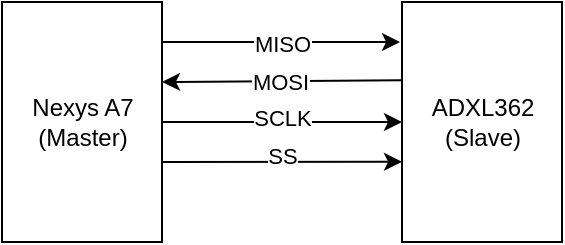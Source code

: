 <mxfile>
    <diagram id="wJMAT0WZl0KdcldSGL7h" name="Top">
        <mxGraphModel dx="540" dy="795" grid="1" gridSize="10" guides="1" tooltips="1" connect="1" arrows="1" fold="1" page="1" pageScale="1" pageWidth="1000" pageHeight="1000" math="0" shadow="0">
            <root>
                <mxCell id="0"/>
                <mxCell id="1" parent="0"/>
                <mxCell id="6" style="edgeStyle=none;html=1;" parent="1" source="2" target="4" edge="1">
                    <mxGeometry relative="1" as="geometry"/>
                </mxCell>
                <mxCell id="12" value="SCLK" style="edgeLabel;html=1;align=center;verticalAlign=middle;resizable=0;points=[];" parent="6" vertex="1" connectable="0">
                    <mxGeometry x="-0.083" y="2" relative="1" as="geometry">
                        <mxPoint x="5" as="offset"/>
                    </mxGeometry>
                </mxCell>
                <UserObject label="Nexys A7&lt;div&gt;(Master)&lt;/div&gt;" link="data:page/id,qymLlKCSjgU6qVp2lkGL" id="2">
                    <mxCell style="externalPins=0;recursiveResize=0;shadow=0;dashed=0;align=center;html=1;strokeWidth=1;shape=mxgraph.rtl.abstract.entity;container=1;collapsible=0;kind=sequential;drawPins=0;left=3;right=2;bottom=0;top=0;" parent="1" vertex="1">
                        <mxGeometry x="120" y="160" width="80" height="120" as="geometry"/>
                    </mxCell>
                </UserObject>
                <UserObject label="ADXL362&lt;div&gt;(Slave)&lt;/div&gt;" link="data:page/id,mjlGQmqFJtB0V9QP2x_z" id="4">
                    <mxCell style="externalPins=0;recursiveResize=0;shadow=0;dashed=0;align=center;html=1;strokeWidth=1;shape=mxgraph.rtl.abstract.entity;container=1;collapsible=0;kind=sequential;drawPins=0;left=3;right=2;bottom=0;top=0;" parent="1" vertex="1">
                        <mxGeometry x="320" y="160" width="80" height="120" as="geometry"/>
                    </mxCell>
                </UserObject>
                <mxCell id="7" style="edgeStyle=none;html=1;exitX=0;exitY=0;exitDx=80;exitDy=80;exitPerimeter=0;entryX=0;entryY=0.666;entryDx=0;entryDy=0;entryPerimeter=0;" parent="1" source="2" target="4" edge="1">
                    <mxGeometry relative="1" as="geometry"/>
                </mxCell>
                <mxCell id="14" value="SS" style="edgeLabel;html=1;align=center;verticalAlign=middle;resizable=0;points=[];" parent="7" vertex="1" connectable="0">
                    <mxGeometry x="0.003" y="3" relative="1" as="geometry">
                        <mxPoint as="offset"/>
                    </mxGeometry>
                </mxCell>
                <mxCell id="8" style="edgeStyle=none;html=1;exitX=0;exitY=0;exitDx=80;exitDy=40;exitPerimeter=0;" parent="1" edge="1">
                    <mxGeometry relative="1" as="geometry">
                        <mxPoint x="200" y="180" as="sourcePoint"/>
                        <mxPoint x="319" y="180" as="targetPoint"/>
                    </mxGeometry>
                </mxCell>
                <mxCell id="10" value="MISO" style="edgeLabel;html=1;align=center;verticalAlign=middle;resizable=0;points=[];" parent="8" vertex="1" connectable="0">
                    <mxGeometry x="-0.325" y="-1" relative="1" as="geometry">
                        <mxPoint x="20" as="offset"/>
                    </mxGeometry>
                </mxCell>
                <mxCell id="9" style="edgeStyle=none;html=1;exitX=-0.004;exitY=0.326;exitDx=0;exitDy=0;exitPerimeter=0;entryX=0;entryY=0;entryDx=80;entryDy=40;entryPerimeter=0;" parent="1" source="4" target="2" edge="1">
                    <mxGeometry relative="1" as="geometry"/>
                </mxCell>
                <mxCell id="11" value="MOSI" style="edgeLabel;html=1;align=center;verticalAlign=middle;resizable=0;points=[];" parent="9" vertex="1" connectable="0">
                    <mxGeometry x="0.016" relative="1" as="geometry">
                        <mxPoint as="offset"/>
                    </mxGeometry>
                </mxCell>
            </root>
        </mxGraphModel>
    </diagram>
    <diagram id="qymLlKCSjgU6qVp2lkGL" name="Master">
        <mxGraphModel dx="2326" dy="795" grid="1" gridSize="10" guides="1" tooltips="1" connect="1" arrows="1" fold="1" page="1" pageScale="1" pageWidth="1000" pageHeight="1000" math="0" shadow="0">
            <root>
                <mxCell id="0"/>
                <mxCell id="1" parent="0"/>
                <mxCell id="9oZtIfxJUKN8xZ-itJ0e-8" style="edgeStyle=none;html=1;exitX=0;exitY=0;exitDx=140;exitDy=160;exitPerimeter=0;entryX=0;entryY=0;entryDx=0;entryDy=20;entryPerimeter=0;" edge="1" parent="1" source="9oZtIfxJUKN8xZ-itJ0e-1" target="9oZtIfxJUKN8xZ-itJ0e-52">
                    <mxGeometry relative="1" as="geometry">
                        <mxPoint x="950" y="520" as="targetPoint"/>
                    </mxGeometry>
                </mxCell>
                <mxCell id="9oZtIfxJUKN8xZ-itJ0e-10" style="edgeStyle=orthogonalEdgeStyle;html=1;entryX=0;entryY=0;entryDx=40;entryDy=0;entryPerimeter=0;exitX=0.567;exitY=0.996;exitDx=0;exitDy=0;exitPerimeter=0;" edge="1" parent="1" source="9oZtIfxJUKN8xZ-itJ0e-1" target="9oZtIfxJUKN8xZ-itJ0e-43">
                    <mxGeometry relative="1" as="geometry">
                        <mxPoint x="500" y="510" as="targetPoint"/>
                        <Array as="points">
                            <mxPoint x="399" y="610"/>
                            <mxPoint x="235" y="610"/>
                            <mxPoint x="235" y="510"/>
                            <mxPoint x="110" y="510"/>
                        </Array>
                    </mxGeometry>
                </mxCell>
                <mxCell id="9oZtIfxJUKN8xZ-itJ0e-49" value="datasize" style="edgeLabel;html=1;align=center;verticalAlign=middle;resizable=0;points=[];" vertex="1" connectable="0" parent="9oZtIfxJUKN8xZ-itJ0e-10">
                    <mxGeometry x="0.782" y="1" relative="1" as="geometry">
                        <mxPoint x="14" as="offset"/>
                    </mxGeometry>
                </mxCell>
                <mxCell id="9oZtIfxJUKN8xZ-itJ0e-1" value="&lt;font style=&quot;font-size: 24px;&quot;&gt;Control Unit&lt;/font&gt;" style="externalPins=0;recursiveResize=0;shadow=0;dashed=0;align=center;html=1;strokeWidth=1;shape=mxgraph.rtl.abstract.entity;container=1;collapsible=0;kind=sequential;drawPins=0;left=3;right=2;bottom=0;top=0;" vertex="1" parent="1">
                    <mxGeometry x="320" y="360" width="140" height="240" as="geometry"/>
                </mxCell>
                <mxCell id="9oZtIfxJUKN8xZ-itJ0e-2" value="ACTIVE BTN" style="externalPins=0;recursiveResize=0;shadow=0;dashed=0;align=center;html=1;strokeWidth=1;shape=mxgraph.rtl.abstract.entity;container=1;collapsible=0;kind=input;drawPins=0;left=0;right=1;bottom=0;top=0;" vertex="1" parent="1">
                    <mxGeometry x="140" y="465" width="100" height="30" as="geometry"/>
                </mxCell>
                <mxCell id="9oZtIfxJUKN8xZ-itJ0e-16" value="Byte&lt;div&gt;Counter&lt;/div&gt;" style="externalPins=0;recursiveResize=0;shadow=0;dashed=0;align=center;html=1;strokeWidth=1;shape=mxgraph.rtl.abstract.entity;container=1;collapsible=0;kind=sequential;drawPins=0;left=3;right=2;bottom=0;top=0;" vertex="1" parent="1">
                    <mxGeometry x="360" y="140" width="60" height="80" as="geometry"/>
                </mxCell>
                <mxCell id="9oZtIfxJUKN8xZ-itJ0e-19" value="" style="triangle;whiteSpace=wrap;html=1;" vertex="1" parent="9oZtIfxJUKN8xZ-itJ0e-16">
                    <mxGeometry y="50" width="10" height="20" as="geometry"/>
                </mxCell>
                <mxCell id="9oZtIfxJUKN8xZ-itJ0e-17" style="edgeStyle=none;html=1;entryX=0;entryY=0;entryDx=0;entryDy=120;entryPerimeter=0;" edge="1" parent="1" source="9oZtIfxJUKN8xZ-itJ0e-2" target="9oZtIfxJUKN8xZ-itJ0e-1">
                    <mxGeometry relative="1" as="geometry"/>
                </mxCell>
                <mxCell id="9oZtIfxJUKN8xZ-itJ0e-20" value="CLK" style="externalPins=0;recursiveResize=0;shadow=0;dashed=0;align=center;html=1;strokeWidth=1;shape=mxgraph.rtl.abstract.entity;container=1;collapsible=0;kind=input;drawPins=0;left=0;right=1;bottom=0;top=0;" vertex="1" parent="1">
                    <mxGeometry x="80" y="180" width="60" height="20" as="geometry"/>
                </mxCell>
                <mxCell id="9oZtIfxJUKN8xZ-itJ0e-30" style="edgeStyle=orthogonalEdgeStyle;html=1;exitX=0;exitY=0;exitDx=40;exitDy=40;exitPerimeter=0;entryX=0;entryY=0.5;entryDx=0;entryDy=0;" edge="1" parent="1" source="9oZtIfxJUKN8xZ-itJ0e-21" target="9oZtIfxJUKN8xZ-itJ0e-19">
                    <mxGeometry relative="1" as="geometry"/>
                </mxCell>
                <mxCell id="9oZtIfxJUKN8xZ-itJ0e-21" value="clk&amp;nbsp;&lt;div&gt;div&lt;/div&gt;" style="externalPins=0;recursiveResize=0;shadow=0;dashed=0;align=center;html=1;strokeWidth=1;shape=mxgraph.rtl.abstract.entity;left=,:clk;right=,:np;top=0;bottom=0;drawPins=0;snapToPoint=1;resizable=0;editable=1;" vertex="1" parent="1">
                    <mxGeometry x="240" y="150" width="40" height="60" as="geometry"/>
                </mxCell>
                <mxCell id="9oZtIfxJUKN8xZ-itJ0e-22" style="edgeStyle=none;html=1;entryX=0;entryY=0;entryDx=0;entryDy=40;entryPerimeter=0;" edge="1" parent="1" source="9oZtIfxJUKN8xZ-itJ0e-20" target="9oZtIfxJUKN8xZ-itJ0e-21">
                    <mxGeometry relative="1" as="geometry"/>
                </mxCell>
                <mxCell id="9oZtIfxJUKN8xZ-itJ0e-23" value="1" style="externalPins=0;recursiveResize=0;shadow=0;dashed=0;align=center;html=1;strokeWidth=1;shape=mxgraph.rtl.abstract.entity;container=1;collapsible=0;kind=input;drawPins=0;left=0;right=1;bottom=0;top=0;" vertex="1" parent="1">
                    <mxGeometry x="170" y="160" width="40" height="10" as="geometry"/>
                </mxCell>
                <mxCell id="9oZtIfxJUKN8xZ-itJ0e-24" style="edgeStyle=none;html=1;entryX=0.004;entryY=0.242;entryDx=0;entryDy=0;entryPerimeter=0;" edge="1" parent="1" source="9oZtIfxJUKN8xZ-itJ0e-23" target="9oZtIfxJUKN8xZ-itJ0e-21">
                    <mxGeometry relative="1" as="geometry"/>
                </mxCell>
                <mxCell id="9oZtIfxJUKN8xZ-itJ0e-26" style="edgeStyle=orthogonalEdgeStyle;html=1;entryX=0;entryY=0;entryDx=0;entryDy=60;entryPerimeter=0;" edge="1" parent="1" target="9oZtIfxJUKN8xZ-itJ0e-1">
                    <mxGeometry relative="1" as="geometry">
                        <mxPoint x="280" y="190" as="sourcePoint"/>
                    </mxGeometry>
                </mxCell>
                <mxCell id="9oZtIfxJUKN8xZ-itJ0e-57" value="sclk" style="edgeLabel;html=1;align=center;verticalAlign=middle;resizable=0;points=[];" vertex="1" connectable="0" parent="9oZtIfxJUKN8xZ-itJ0e-26">
                    <mxGeometry x="-0.941" y="1" relative="1" as="geometry">
                        <mxPoint x="12" y="1" as="offset"/>
                    </mxGeometry>
                </mxCell>
                <mxCell id="9oZtIfxJUKN8xZ-itJ0e-27" value="5 x 1" style="externalPins=0;recursiveResize=0;shadow=0;dashed=0;align=center;html=1;strokeWidth=1;shape=mxgraph.rtl.abstract.entity;container=1;collapsible=0;kind=mux;drawPins=0;left=4;right=1;bottom=0;top=0;" vertex="1" parent="1">
                    <mxGeometry x="570" y="220" width="30" height="100" as="geometry"/>
                </mxCell>
                <mxCell id="9oZtIfxJUKN8xZ-itJ0e-28" style="edgeStyle=orthogonalEdgeStyle;html=1;exitX=0;exitY=0;exitDx=140;exitDy=80;exitPerimeter=0;entryX=0.071;entryY=0.499;entryDx=0;entryDy=0;entryPerimeter=0;" edge="1" parent="1" target="9oZtIfxJUKN8xZ-itJ0e-27">
                    <mxGeometry relative="1" as="geometry">
                        <mxPoint x="459" y="440.0" as="sourcePoint"/>
                        <mxPoint x="567.35" y="271.6" as="targetPoint"/>
                        <Array as="points">
                            <mxPoint x="519" y="440"/>
                            <mxPoint x="519" y="270"/>
                        </Array>
                    </mxGeometry>
                </mxCell>
                <mxCell id="9oZtIfxJUKN8xZ-itJ0e-51" value="Data" style="edgeLabel;html=1;align=center;verticalAlign=middle;resizable=0;points=[];" vertex="1" connectable="0" parent="9oZtIfxJUKN8xZ-itJ0e-28">
                    <mxGeometry x="0.673" y="1" relative="1" as="geometry">
                        <mxPoint as="offset"/>
                    </mxGeometry>
                </mxCell>
                <mxCell id="9oZtIfxJUKN8xZ-itJ0e-31" style="edgeStyle=orthogonalEdgeStyle;html=1;entryX=0;entryY=0;entryDx=0;entryDy=20;entryPerimeter=0;exitX=1.002;exitY=0.217;exitDx=0;exitDy=0;exitPerimeter=0;" edge="1" parent="1">
                    <mxGeometry relative="1" as="geometry">
                        <mxPoint x="420.0" y="157.36" as="sourcePoint"/>
                        <mxPoint x="359.88" y="160" as="targetPoint"/>
                        <Array as="points">
                            <mxPoint x="339.88" y="120"/>
                        </Array>
                    </mxGeometry>
                </mxCell>
                <mxCell id="9oZtIfxJUKN8xZ-itJ0e-33" style="edgeStyle=orthogonalEdgeStyle;html=1;exitX=0;exitY=0;exitDx=60.0;exitDy=30;exitPerimeter=0;entryX=0.517;entryY=0.091;entryDx=0;entryDy=0;entryPerimeter=0;" edge="1" parent="1" source="9oZtIfxJUKN8xZ-itJ0e-16" target="9oZtIfxJUKN8xZ-itJ0e-27">
                    <mxGeometry relative="1" as="geometry">
                        <Array as="points">
                            <mxPoint x="586" y="170"/>
                            <mxPoint x="586" y="219"/>
                        </Array>
                    </mxGeometry>
                </mxCell>
                <mxCell id="9oZtIfxJUKN8xZ-itJ0e-36" value="PISO" style="externalPins=0;recursiveResize=0;shadow=0;dashed=0;align=center;html=1;strokeWidth=1;shape=mxgraph.rtl.abstract.entity;container=1;collapsible=0;kind=sequential;drawPins=0;left=3;right=2;bottom=0;top=0;" vertex="1" parent="1">
                    <mxGeometry x="690" y="250.0" width="70" height="80" as="geometry"/>
                </mxCell>
                <mxCell id="9oZtIfxJUKN8xZ-itJ0e-37" value="" style="triangle;whiteSpace=wrap;html=1;" vertex="1" parent="9oZtIfxJUKN8xZ-itJ0e-36">
                    <mxGeometry y="50" width="10" height="20" as="geometry"/>
                </mxCell>
                <mxCell id="9oZtIfxJUKN8xZ-itJ0e-39" value="Pin" style="text;html=1;align=center;verticalAlign=middle;resizable=0;points=[];autosize=1;strokeColor=none;fillColor=none;" vertex="1" parent="9oZtIfxJUKN8xZ-itJ0e-36">
                    <mxGeometry x="-10" y="5.0" width="40" height="30" as="geometry"/>
                </mxCell>
                <mxCell id="9oZtIfxJUKN8xZ-itJ0e-40" value="Sout" style="text;html=1;align=center;verticalAlign=middle;resizable=0;points=[];autosize=1;strokeColor=none;fillColor=none;" vertex="1" parent="9oZtIfxJUKN8xZ-itJ0e-36">
                    <mxGeometry x="20" y="5.0" width="50" height="30" as="geometry"/>
                </mxCell>
                <mxCell id="9oZtIfxJUKN8xZ-itJ0e-38" style="edgeStyle=none;html=1;exitX=0;exitY=0;exitDx=30.0;exitDy=50;exitPerimeter=0;entryX=0;entryY=0;entryDx=0;entryDy=20;entryPerimeter=0;" edge="1" parent="1" source="9oZtIfxJUKN8xZ-itJ0e-27" target="9oZtIfxJUKN8xZ-itJ0e-36">
                    <mxGeometry relative="1" as="geometry"/>
                </mxCell>
                <mxCell id="9oZtIfxJUKN8xZ-itJ0e-41" value="MOSI" style="externalPins=0;recursiveResize=0;shadow=0;dashed=0;align=center;html=1;strokeWidth=1;shape=mxgraph.rtl.abstract.entity;container=1;collapsible=0;kind=output;drawPins=0;left=1;right=0;bottom=0;top=0;" vertex="1" parent="1">
                    <mxGeometry x="820" y="260" width="80" height="20" as="geometry"/>
                </mxCell>
                <mxCell id="9oZtIfxJUKN8xZ-itJ0e-42" style="edgeStyle=none;html=1;entryX=0;entryY=0;entryDx=0;entryDy=10;entryPerimeter=0;" edge="1" parent="1" source="9oZtIfxJUKN8xZ-itJ0e-40" target="9oZtIfxJUKN8xZ-itJ0e-41">
                    <mxGeometry relative="1" as="geometry"/>
                </mxCell>
                <mxCell id="9oZtIfxJUKN8xZ-itJ0e-43" value="≥" style="externalPins=0;recursiveResize=0;shadow=0;dashed=0;align=center;strokeWidth=1;shape=mxgraph.rtl.abstract.entity;container=0;collapsible=0;kind=combinational;drawPins=1;left=+:i;right=:o;bottom=0;top=ge:i;bottomAnchor=middle;topRot=270;topAnchor=middle;bottomRot=90;leftAnchor=left;leftRot=0;rightAnchor=right;rightRot=180;fontSize=40;spacingTop=-12;spacingLeft=2;editable=0;resizable=0;" vertex="1" parent="1">
                    <mxGeometry x="70" y="530" width="80" height="80" as="geometry"/>
                </mxCell>
                <mxCell id="9oZtIfxJUKN8xZ-itJ0e-45" value="" style="edgeStyle=segmentEdgeStyle;endArrow=classic;html=1;curved=0;rounded=0;endSize=8;startSize=8;sourcePerimeterSpacing=0;targetPerimeterSpacing=0;entryX=0;entryY=0;entryDx=10;entryDy=40;entryPerimeter=0;" edge="1" parent="1" target="9oZtIfxJUKN8xZ-itJ0e-43">
                    <mxGeometry width="100" relative="1" as="geometry">
                        <mxPoint x="-30" y="569.64" as="sourcePoint"/>
                        <mxPoint x="70" y="569.64" as="targetPoint"/>
                        <Array as="points"/>
                    </mxGeometry>
                </mxCell>
                <mxCell id="9oZtIfxJUKN8xZ-itJ0e-46" value="byte_counter" style="text;html=1;align=center;verticalAlign=middle;resizable=0;points=[];autosize=1;strokeColor=none;fillColor=none;" vertex="1" parent="1">
                    <mxGeometry x="-20" y="550" width="90" height="30" as="geometry"/>
                </mxCell>
                <mxCell id="9oZtIfxJUKN8xZ-itJ0e-48" style="edgeStyle=orthogonalEdgeStyle;html=1;exitX=0;exitY=0;exitDx=80;exitDy=40;exitPerimeter=0;entryX=0;entryY=0;entryDx=0;entryDy=180;entryPerimeter=0;" edge="1" parent="1" source="9oZtIfxJUKN8xZ-itJ0e-43" target="9oZtIfxJUKN8xZ-itJ0e-1">
                    <mxGeometry relative="1" as="geometry">
                        <Array as="points">
                            <mxPoint x="270" y="570"/>
                            <mxPoint x="270" y="540"/>
                        </Array>
                    </mxGeometry>
                </mxCell>
                <mxCell id="9oZtIfxJUKN8xZ-itJ0e-50" value="Done" style="edgeLabel;html=1;align=center;verticalAlign=middle;resizable=0;points=[];" vertex="1" connectable="0" parent="9oZtIfxJUKN8xZ-itJ0e-48">
                    <mxGeometry x="0.616" y="1" relative="1" as="geometry">
                        <mxPoint as="offset"/>
                    </mxGeometry>
                </mxCell>
                <mxCell id="9oZtIfxJUKN8xZ-itJ0e-52" value="Rising&lt;div&gt;Edge&amp;nbsp;&lt;/div&gt;&lt;div&gt;Det&lt;/div&gt;" style="externalPins=0;recursiveResize=0;shadow=0;dashed=0;align=center;html=1;strokeWidth=1;shape=mxgraph.rtl.abstract.entity;left=,:clk;right=,:np;top=0;bottom=0;drawPins=0;snapToPoint=1;resizable=0;editable=1;" vertex="1" parent="1">
                    <mxGeometry x="580" y="500" width="40" height="60" as="geometry"/>
                </mxCell>
                <mxCell id="9oZtIfxJUKN8xZ-itJ0e-53" value="sclk" style="text;html=1;align=center;verticalAlign=middle;resizable=0;points=[];autosize=1;strokeColor=none;fillColor=none;" vertex="1" parent="1">
                    <mxGeometry x="510" y="530" width="40" height="30" as="geometry"/>
                </mxCell>
                <mxCell id="9oZtIfxJUKN8xZ-itJ0e-54" style="edgeStyle=none;html=1;entryX=0;entryY=0;entryDx=0;entryDy=40;entryPerimeter=0;" edge="1" parent="1" source="9oZtIfxJUKN8xZ-itJ0e-53" target="9oZtIfxJUKN8xZ-itJ0e-52">
                    <mxGeometry relative="1" as="geometry"/>
                </mxCell>
                <mxCell id="9oZtIfxJUKN8xZ-itJ0e-55" style="edgeStyle=orthogonalEdgeStyle;html=1;entryX=0.508;entryY=0.994;entryDx=0;entryDy=0;entryPerimeter=0;exitX=0;exitY=0;exitDx=40;exitDy=20;exitPerimeter=0;" edge="1" parent="1" source="9oZtIfxJUKN8xZ-itJ0e-52" target="9oZtIfxJUKN8xZ-itJ0e-16">
                    <mxGeometry relative="1" as="geometry">
                        <Array as="points">
                            <mxPoint x="630" y="520"/>
                            <mxPoint x="630" y="330"/>
                            <mxPoint x="391" y="330"/>
                        </Array>
                    </mxGeometry>
                </mxCell>
                <mxCell id="9oZtIfxJUKN8xZ-itJ0e-56" value="start_pulse" style="edgeLabel;html=1;align=center;verticalAlign=middle;resizable=0;points=[];" vertex="1" connectable="0" parent="9oZtIfxJUKN8xZ-itJ0e-55">
                    <mxGeometry x="0.833" relative="1" as="geometry">
                        <mxPoint as="offset"/>
                    </mxGeometry>
                </mxCell>
                <mxCell id="9oZtIfxJUKN8xZ-itJ0e-59" style="edgeStyle=none;html=1;entryX=0;entryY=0.5;entryDx=0;entryDy=0;" edge="1" parent="1" source="9oZtIfxJUKN8xZ-itJ0e-58" target="9oZtIfxJUKN8xZ-itJ0e-37">
                    <mxGeometry relative="1" as="geometry"/>
                </mxCell>
                <mxCell id="9oZtIfxJUKN8xZ-itJ0e-58" value="sclk" style="text;html=1;align=center;verticalAlign=middle;resizable=0;points=[];autosize=1;strokeColor=none;fillColor=none;" vertex="1" parent="1">
                    <mxGeometry x="620" y="295" width="40" height="30" as="geometry"/>
                </mxCell>
                <mxCell id="9oZtIfxJUKN8xZ-itJ0e-60" value="SIPO" style="externalPins=0;recursiveResize=0;shadow=0;dashed=0;align=center;html=1;strokeWidth=1;shape=mxgraph.rtl.abstract.entity;container=1;collapsible=0;kind=sequential;drawPins=0;left=3;right=2;bottom=0;top=0;" vertex="1" parent="1">
                    <mxGeometry x="250" y="750.0" width="70" height="80" as="geometry"/>
                </mxCell>
                <mxCell id="9oZtIfxJUKN8xZ-itJ0e-61" value="" style="triangle;whiteSpace=wrap;html=1;" vertex="1" parent="9oZtIfxJUKN8xZ-itJ0e-60">
                    <mxGeometry y="50" width="10" height="20" as="geometry"/>
                </mxCell>
                <mxCell id="9oZtIfxJUKN8xZ-itJ0e-63" value="Pout" style="text;html=1;align=center;verticalAlign=middle;resizable=0;points=[];autosize=1;strokeColor=none;fillColor=none;" vertex="1" parent="9oZtIfxJUKN8xZ-itJ0e-60">
                    <mxGeometry x="30" y="5.0" width="50" height="30" as="geometry"/>
                </mxCell>
                <mxCell id="9oZtIfxJUKN8xZ-itJ0e-62" value="Sin" style="text;html=1;align=center;verticalAlign=middle;resizable=0;points=[];autosize=1;strokeColor=none;fillColor=none;" vertex="1" parent="9oZtIfxJUKN8xZ-itJ0e-60">
                    <mxGeometry x="-10" y="5.0" width="40" height="30" as="geometry"/>
                </mxCell>
                <mxCell id="9oZtIfxJUKN8xZ-itJ0e-64" value="sclk" style="text;html=1;align=center;verticalAlign=middle;resizable=0;points=[];autosize=1;strokeColor=none;fillColor=none;" vertex="1" parent="1">
                    <mxGeometry x="730" y="398" width="40" height="30" as="geometry"/>
                </mxCell>
                <mxCell id="9oZtIfxJUKN8xZ-itJ0e-66" value="MOSI" style="externalPins=0;recursiveResize=0;shadow=0;dashed=0;align=center;html=1;strokeWidth=1;shape=mxgraph.rtl.abstract.entity;container=1;collapsible=0;kind=output;drawPins=0;left=1;right=0;bottom=0;top=0;" vertex="1" parent="1">
                    <mxGeometry x="820" y="403" width="80" height="20" as="geometry"/>
                </mxCell>
                <mxCell id="9oZtIfxJUKN8xZ-itJ0e-67" style="edgeStyle=none;html=1;entryX=0;entryY=0;entryDx=0;entryDy=10;entryPerimeter=0;" edge="1" parent="1" source="9oZtIfxJUKN8xZ-itJ0e-64" target="9oZtIfxJUKN8xZ-itJ0e-66">
                    <mxGeometry relative="1" as="geometry"/>
                </mxCell>
                <mxCell id="9oZtIfxJUKN8xZ-itJ0e-68" value="CS" style="externalPins=0;recursiveResize=0;shadow=0;dashed=0;align=center;html=1;strokeWidth=1;shape=mxgraph.rtl.abstract.entity;container=1;collapsible=0;kind=output;drawPins=0;left=1;right=0;bottom=0;top=0;" vertex="1" parent="1">
                    <mxGeometry x="820" y="570" width="80" height="20" as="geometry"/>
                </mxCell>
                <mxCell id="9oZtIfxJUKN8xZ-itJ0e-69" style="edgeStyle=none;html=1;entryX=0;entryY=0;entryDx=0;entryDy=10;entryPerimeter=0;exitX=1.001;exitY=0.91;exitDx=0;exitDy=0;exitPerimeter=0;" edge="1" parent="1" source="9oZtIfxJUKN8xZ-itJ0e-1" target="9oZtIfxJUKN8xZ-itJ0e-68">
                    <mxGeometry relative="1" as="geometry"/>
                </mxCell>
                <mxCell id="9oZtIfxJUKN8xZ-itJ0e-71" style="edgeStyle=none;html=1;entryX=0;entryY=0.5;entryDx=0;entryDy=0;" edge="1" parent="1" source="9oZtIfxJUKN8xZ-itJ0e-70" target="9oZtIfxJUKN8xZ-itJ0e-61">
                    <mxGeometry relative="1" as="geometry">
                        <Array as="points"/>
                    </mxGeometry>
                </mxCell>
                <mxCell id="9oZtIfxJUKN8xZ-itJ0e-70" value="sclk" style="text;html=1;align=center;verticalAlign=middle;resizable=0;points=[];autosize=1;strokeColor=none;fillColor=none;" vertex="1" parent="1">
                    <mxGeometry x="105" y="795" width="40" height="30" as="geometry"/>
                </mxCell>
                <mxCell id="9oZtIfxJUKN8xZ-itJ0e-73" style="edgeStyle=none;html=1;entryX=0;entryY=0;entryDx=0;entryDy=20;entryPerimeter=0;" edge="1" parent="1" source="9oZtIfxJUKN8xZ-itJ0e-72" target="9oZtIfxJUKN8xZ-itJ0e-60">
                    <mxGeometry relative="1" as="geometry"/>
                </mxCell>
                <mxCell id="9oZtIfxJUKN8xZ-itJ0e-72" value="ACTIVE BTN" style="externalPins=0;recursiveResize=0;shadow=0;dashed=0;align=center;html=1;strokeWidth=1;shape=mxgraph.rtl.abstract.entity;container=1;collapsible=0;kind=input;drawPins=0;left=0;right=1;bottom=0;top=0;" vertex="1" parent="1">
                    <mxGeometry x="60" y="760" width="100" height="30" as="geometry"/>
                </mxCell>
                <UserObject label="&lt;div&gt;3&lt;/div&gt;D - Flip Flops" id="9oZtIfxJUKN8xZ-itJ0e-74">
                    <mxCell style="externalPins=0;recursiveResize=0;shadow=0;dashed=0;align=center;html=1;strokeWidth=1;shape=mxgraph.rtl.abstract.entity;container=1;collapsible=0;kind=sequential;drawPins=0;left=3;right=2;bottom=0;top=0;" vertex="1" parent="1">
                        <mxGeometry x="370" y="750" width="100" height="120" as="geometry"/>
                    </mxCell>
                </UserObject>
                <UserObject label="&lt;div&gt;3&lt;/div&gt;D - Flip Flops" id="9oZtIfxJUKN8xZ-itJ0e-77">
                    <mxCell style="externalPins=0;recursiveResize=0;shadow=0;dashed=0;align=center;html=1;strokeWidth=1;shape=mxgraph.rtl.abstract.entity;container=1;collapsible=0;kind=sequential;drawPins=0;left=3;right=2;bottom=0;top=0;" vertex="1" parent="9oZtIfxJUKN8xZ-itJ0e-74">
                        <mxGeometry x="10" y="-10" width="90" height="120" as="geometry"/>
                    </mxCell>
                </UserObject>
                <mxCell id="9oZtIfxJUKN8xZ-itJ0e-75" style="edgeStyle=none;html=1;entryX=0.033;entryY=0.168;entryDx=0;entryDy=0;entryPerimeter=0;" edge="1" parent="1" source="9oZtIfxJUKN8xZ-itJ0e-63" target="9oZtIfxJUKN8xZ-itJ0e-74">
                    <mxGeometry relative="1" as="geometry"/>
                </mxCell>
                <mxCell id="9oZtIfxJUKN8xZ-itJ0e-76" style="edgeStyle=orthogonalEdgeStyle;html=1;entryX=0;entryY=0;entryDx=0;entryDy=90;entryPerimeter=0;" edge="1" parent="1" source="9oZtIfxJUKN8xZ-itJ0e-70" target="9oZtIfxJUKN8xZ-itJ0e-74">
                    <mxGeometry relative="1" as="geometry">
                        <Array as="points">
                            <mxPoint x="220" y="810"/>
                            <mxPoint x="220" y="840"/>
                        </Array>
                    </mxGeometry>
                </mxCell>
                <mxCell id="9oZtIfxJUKN8xZ-itJ0e-78" value="byte_counter" style="text;html=1;align=center;verticalAlign=middle;resizable=0;points=[];autosize=1;strokeColor=none;fillColor=none;" vertex="1" parent="1">
                    <mxGeometry x="375" y="890" width="90" height="30" as="geometry"/>
                </mxCell>
                <mxCell id="9oZtIfxJUKN8xZ-itJ0e-79" style="edgeStyle=none;html=1;entryX=0.513;entryY=1.023;entryDx=0;entryDy=0;entryPerimeter=0;" edge="1" parent="1" source="9oZtIfxJUKN8xZ-itJ0e-78" target="9oZtIfxJUKN8xZ-itJ0e-74">
                    <mxGeometry relative="1" as="geometry"/>
                </mxCell>
                <mxCell id="9oZtIfxJUKN8xZ-itJ0e-80" value="100MHz&amp;nbsp;&lt;div&gt;to 5MHz&lt;/div&gt;" style="text;html=1;align=center;verticalAlign=middle;resizable=0;points=[];autosize=1;strokeColor=none;fillColor=none;" vertex="1" parent="1">
                    <mxGeometry x="225" y="203" width="70" height="40" as="geometry"/>
                </mxCell>
                <mxCell id="9oZtIfxJUKN8xZ-itJ0e-86" style="edgeStyle=none;html=1;entryX=0;entryY=0;entryDx=0;entryDy=20;entryPerimeter=0;" edge="1" parent="1" source="9oZtIfxJUKN8xZ-itJ0e-81" target="9oZtIfxJUKN8xZ-itJ0e-87">
                    <mxGeometry relative="1" as="geometry">
                        <mxPoint x="600" y="950" as="targetPoint"/>
                    </mxGeometry>
                </mxCell>
                <mxCell id="9oZtIfxJUKN8xZ-itJ0e-81" value="clk&amp;nbsp;&lt;div&gt;div&lt;/div&gt;" style="externalPins=0;recursiveResize=0;shadow=0;dashed=0;align=center;html=1;strokeWidth=1;shape=mxgraph.rtl.abstract.entity;left=,:clk;right=,:np;top=0;bottom=0;drawPins=0;snapToPoint=1;resizable=0;editable=1;" vertex="1" parent="1">
                    <mxGeometry x="410" y="930" width="40" height="60" as="geometry"/>
                </mxCell>
                <mxCell id="9oZtIfxJUKN8xZ-itJ0e-82" value="clk" style="text;html=1;align=center;verticalAlign=middle;resizable=0;points=[];autosize=1;strokeColor=none;fillColor=none;" vertex="1" parent="1">
                    <mxGeometry x="330" y="958" width="40" height="30" as="geometry"/>
                </mxCell>
                <mxCell id="9oZtIfxJUKN8xZ-itJ0e-83" style="edgeStyle=none;html=1;entryX=0;entryY=0;entryDx=0;entryDy=40;entryPerimeter=0;" edge="1" parent="1" source="9oZtIfxJUKN8xZ-itJ0e-82" target="9oZtIfxJUKN8xZ-itJ0e-81">
                    <mxGeometry relative="1" as="geometry"/>
                </mxCell>
                <mxCell id="9oZtIfxJUKN8xZ-itJ0e-84" value="1" style="text;html=1;align=center;verticalAlign=middle;resizable=0;points=[];autosize=1;strokeColor=none;fillColor=none;" vertex="1" parent="1">
                    <mxGeometry x="345" y="928" width="30" height="30" as="geometry"/>
                </mxCell>
                <mxCell id="9oZtIfxJUKN8xZ-itJ0e-85" style="edgeStyle=none;html=1;entryX=0.004;entryY=0.212;entryDx=0;entryDy=0;entryPerimeter=0;" edge="1" parent="1" source="9oZtIfxJUKN8xZ-itJ0e-84" target="9oZtIfxJUKN8xZ-itJ0e-81">
                    <mxGeometry relative="1" as="geometry"/>
                </mxCell>
                <mxCell id="9oZtIfxJUKN8xZ-itJ0e-87" value="Seg&lt;br&gt;&lt;div&gt;Counter&lt;/div&gt;" style="externalPins=0;recursiveResize=0;shadow=0;dashed=0;align=center;html=1;strokeWidth=1;shape=mxgraph.rtl.abstract.entity;container=1;collapsible=0;kind=sequential;drawPins=0;left=3;right=2;bottom=0;top=0;" vertex="1" parent="1">
                    <mxGeometry x="490" y="930" width="60" height="80" as="geometry"/>
                </mxCell>
                <mxCell id="9oZtIfxJUKN8xZ-itJ0e-88" value="" style="triangle;whiteSpace=wrap;html=1;" vertex="1" parent="9oZtIfxJUKN8xZ-itJ0e-87">
                    <mxGeometry y="50" width="10" height="20" as="geometry"/>
                </mxCell>
                <mxCell id="9oZtIfxJUKN8xZ-itJ0e-92" style="edgeStyle=none;html=1;" edge="1" parent="1" source="9oZtIfxJUKN8xZ-itJ0e-89">
                    <mxGeometry relative="1" as="geometry">
                        <mxPoint x="670" y="800" as="targetPoint"/>
                    </mxGeometry>
                </mxCell>
                <mxCell id="9oZtIfxJUKN8xZ-itJ0e-89" value="3x1" style="externalPins=0;recursiveResize=0;shadow=0;dashed=0;align=center;html=1;strokeWidth=1;shape=mxgraph.rtl.abstract.entity;container=1;collapsible=0;kind=mux;drawPins=0;left=4;right=1;bottom=0;top=0;" vertex="1" parent="1">
                    <mxGeometry x="570" y="750" width="30" height="100" as="geometry"/>
                </mxCell>
                <mxCell id="9oZtIfxJUKN8xZ-itJ0e-90" style="edgeStyle=none;html=1;entryX=0.076;entryY=0.499;entryDx=0;entryDy=0;entryPerimeter=0;" edge="1" parent="1" source="9oZtIfxJUKN8xZ-itJ0e-77" target="9oZtIfxJUKN8xZ-itJ0e-89">
                    <mxGeometry relative="1" as="geometry"/>
                </mxCell>
                <mxCell id="9oZtIfxJUKN8xZ-itJ0e-91" style="edgeStyle=orthogonalEdgeStyle;html=1;exitX=0;exitY=0;exitDx=60.0;exitDy=30;exitPerimeter=0;entryX=0.457;entryY=0.963;entryDx=0;entryDy=0;entryPerimeter=0;" edge="1" parent="1" source="9oZtIfxJUKN8xZ-itJ0e-87" target="9oZtIfxJUKN8xZ-itJ0e-89">
                    <mxGeometry relative="1" as="geometry"/>
                </mxCell>
                <mxCell id="9oZtIfxJUKN8xZ-itJ0e-93" value="num&lt;div&gt;decoder&lt;/div&gt;" style="externalPins=0;recursiveResize=0;shadow=0;dashed=0;align=center;html=1;strokeWidth=1;shape=mxgraph.rtl.abstract.entity;container=1;collapsible=0;kind=sequential;drawPins=0;left=3;right=2;bottom=0;top=0;" vertex="1" parent="1">
                    <mxGeometry x="670" y="740" width="80" height="120" as="geometry"/>
                </mxCell>
                <mxCell id="9oZtIfxJUKN8xZ-itJ0e-94" value="&lt;div&gt;8 -&amp;nbsp;&lt;span style=&quot;background-color: transparent;&quot;&gt;Seven&lt;/span&gt;&lt;/div&gt;&lt;div&gt;Segment&lt;/div&gt;Displays&lt;div&gt;&lt;font color=&quot;#000000&quot;&gt;&lt;br&gt;&lt;/font&gt;&lt;div&gt;(active low)&lt;/div&gt;&lt;/div&gt;" style="externalPins=0;recursiveResize=0;shadow=0;dashed=0;align=center;html=1;strokeWidth=1;shape=mxgraph.rtl.abstract.entity;container=1;collapsible=0;kind=sequential;drawPins=0;left=3;right=2;bottom=0;top=0;" vertex="1" parent="1">
                    <mxGeometry x="820" y="740" width="80" height="120" as="geometry"/>
                </mxCell>
                <mxCell id="9oZtIfxJUKN8xZ-itJ0e-95" style="edgeStyle=none;html=1;entryX=0;entryY=0;entryDx=0;entryDy=60;entryPerimeter=0;" edge="1" parent="1" source="9oZtIfxJUKN8xZ-itJ0e-93" target="9oZtIfxJUKN8xZ-itJ0e-94">
                    <mxGeometry relative="1" as="geometry"/>
                </mxCell>
            </root>
        </mxGraphModel>
    </diagram>
    <diagram id="mjlGQmqFJtB0V9QP2x_z" name="Slave">
        <mxGraphModel dx="792" dy="467" grid="1" gridSize="10" guides="1" tooltips="1" connect="1" arrows="1" fold="1" page="1" pageScale="1" pageWidth="1000" pageHeight="1000" math="0" shadow="0">
            <root>
                <mxCell id="0"/>
                <mxCell id="1" parent="0"/>
            </root>
        </mxGraphModel>
    </diagram>
</mxfile>